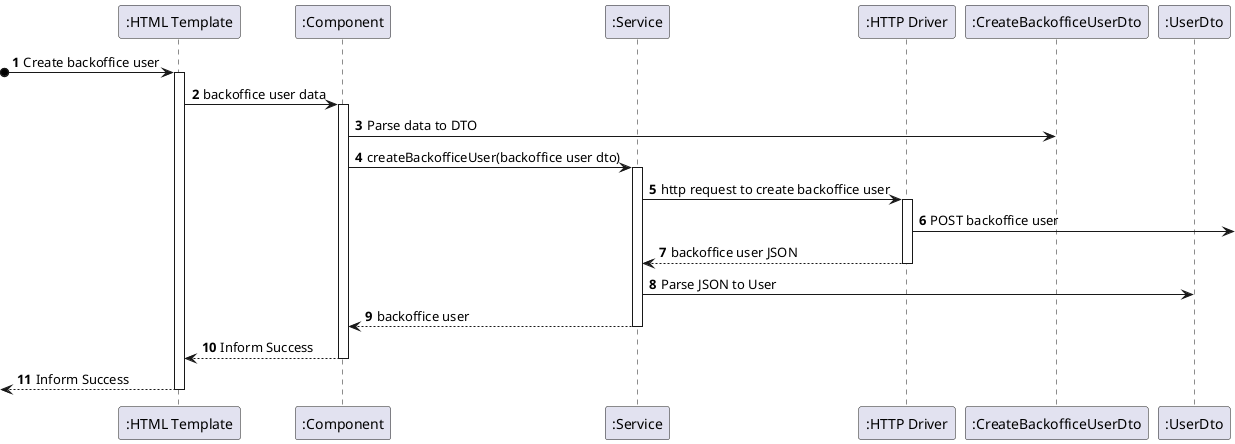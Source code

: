 @startuml ProcessView

autonumber

participant ":HTML Template" as Template
participant ":Component" as Component
participant ":Service" as Service
participant ":HTTP Driver" as Driver
participant ":CreateBackofficeUserDto" as Dto
participant ":UserDto" as UserDto


?o-> Template: Create backoffice user
activate Template
Template-> Component: backoffice user data
activate Component
Component -> Dto: Parse data to DTO
Component -> Service: createBackofficeUser(backoffice user dto)
activate Service

Service -> Driver: http request to create backoffice user
activate Driver
Driver ->: POST backoffice user
Driver --> Service: backoffice user JSON
deactivate Driver
Service -> UserDto: Parse JSON to User
Service --> Component: backoffice user
deactivate Service
Component --> Template: Inform Success
deactivate Component
<-- Template: Inform Success
deactivate Template


@enduml
